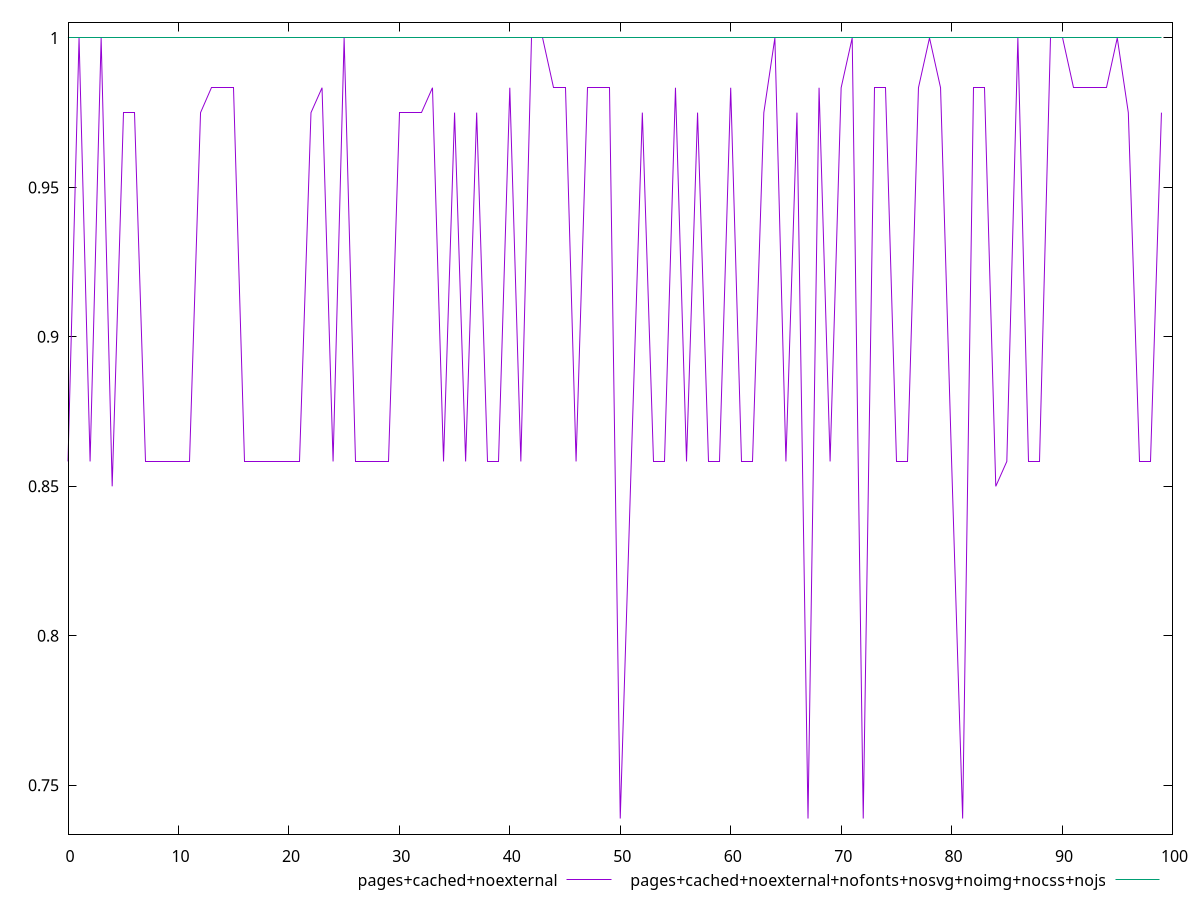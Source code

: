 $_pagesCachedNoexternal <<EOF
0.8583333333333334
1
0.8583333333333334
1
0.85
0.975
0.975
0.8583333333333334
0.8583333333333334
0.8583333333333334
0.8583333333333334
0.8583333333333334
0.975
0.9833333333333333
0.9833333333333333
0.9833333333333333
0.8583333333333334
0.8583333333333334
0.8583333333333334
0.8583333333333334
0.8583333333333334
0.8583333333333334
0.975
0.9833333333333333
0.8583333333333334
1
0.8583333333333334
0.8583333333333334
0.8583333333333334
0.8583333333333334
0.975
0.975
0.975
0.9833333333333333
0.8583333333333334
0.975
0.8583333333333334
0.975
0.8583333333333334
0.8583333333333334
0.9833333333333333
0.8583333333333334
1
1
0.9833333333333333
0.9833333333333333
0.8583333333333334
0.9833333333333333
0.9833333333333333
0.9833333333333333
0.7388888888888889
0.8583333333333334
0.975
0.8583333333333334
0.8583333333333334
0.9833333333333333
0.8583333333333334
0.975
0.8583333333333334
0.8583333333333334
0.9833333333333333
0.8583333333333334
0.8583333333333334
0.975
1
0.8583333333333334
0.975
0.7388888888888889
0.9833333333333333
0.8583333333333334
0.9833333333333333
1
0.7388888888888889
0.9833333333333333
0.9833333333333333
0.8583333333333334
0.8583333333333334
0.9833333333333333
1
0.9833333333333333
0.8583333333333334
0.7388888888888889
0.9833333333333333
0.9833333333333333
0.85
0.8583333333333334
1
0.8583333333333334
0.8583333333333334
1
1
0.9833333333333333
0.9833333333333333
0.9833333333333333
0.9833333333333333
1
0.975
0.8583333333333334
0.8583333333333334
0.975
EOF
$_pagesCachedNoexternalNofontsNosvgNoimgNocssNojs <<EOF
1
1
1
1
1
1
1
1
1
1
1
1
1
1
1
1
1
1
1
1
1
1
1
1
1
1
1
1
1
1
1
1
1
1
1
1
1
1
1
1
1
1
1
1
1
1
1
1
1
1
1
1
1
1
1
1
1
1
1
1
1
1
1
1
1
1
1
1
1
1
1
1
1
1
1
1
1
1
1
1
1
1
1
1
1
1
1
1
1
1
1
1
1
1
1
1
1
1
1
1
EOF
set key outside below
set terminal pngcairo
set output "report_00004_2020-11-02T20-21-41.718Z/uses-http2/uses-http2_pages+cached+noexternal_pages+cached+noexternal+nofonts+nosvg+noimg+nocss+nojs.png"
set yrange [0.7336666666666667:1.0052222222222222]
plot $_pagesCachedNoexternal title "pages+cached+noexternal" with line ,$_pagesCachedNoexternalNofontsNosvgNoimgNocssNojs title "pages+cached+noexternal+nofonts+nosvg+noimg+nocss+nojs" with line ,